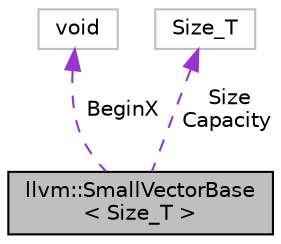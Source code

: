 digraph "llvm::SmallVectorBase&lt; Size_T &gt;"
{
 // LATEX_PDF_SIZE
  bgcolor="transparent";
  edge [fontname="Helvetica",fontsize="10",labelfontname="Helvetica",labelfontsize="10"];
  node [fontname="Helvetica",fontsize="10",shape=record];
  Node1 [label="llvm::SmallVectorBase\l\< Size_T \>",height=0.2,width=0.4,color="black", fillcolor="grey75", style="filled", fontcolor="black",tooltip="This is all the stuff common to all SmallVectors."];
  Node2 -> Node1 [dir="back",color="darkorchid3",fontsize="10",style="dashed",label=" BeginX" ,fontname="Helvetica"];
  Node2 [label="void",height=0.2,width=0.4,color="grey75",tooltip=" "];
  Node3 -> Node1 [dir="back",color="darkorchid3",fontsize="10",style="dashed",label=" Size\nCapacity" ,fontname="Helvetica"];
  Node3 [label="Size_T",height=0.2,width=0.4,color="grey75",tooltip=" "];
}
